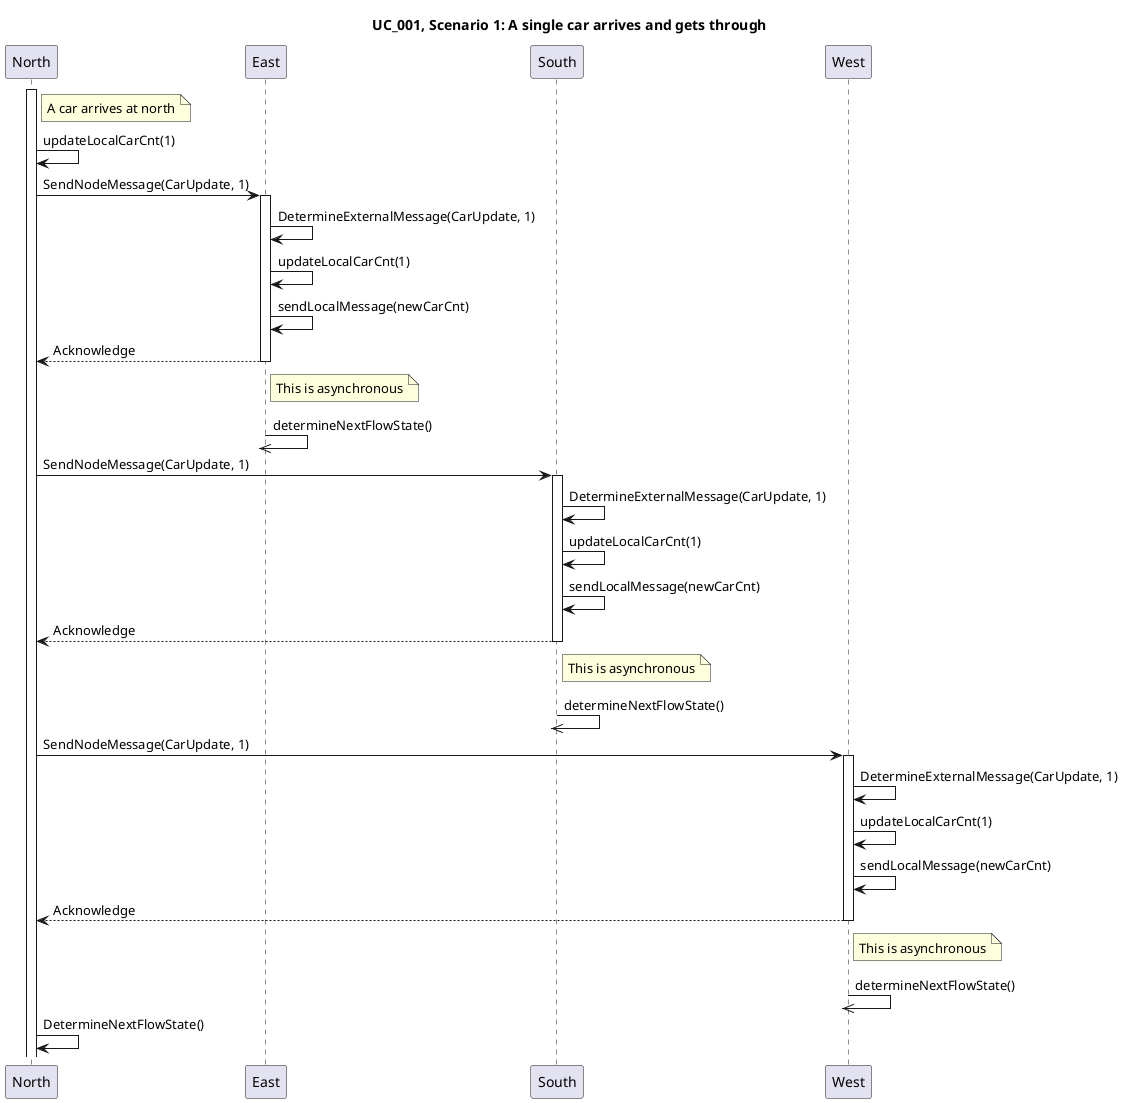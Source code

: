 @startuml UC_001_SC01

title UC_001, Scenario 1: A single car arrives and gets through

'--------------------
' Functions
'--------------------

' TODO this can be done in a while loop for all the additional arguments as well!
' Send a message from node 1 to node 2, and return a message
!procedure $NodeMsg(n1, n2, message, processmsg, processmsg2, back)
n1 -> n2: SendNodeMessage(message)
activate n2
n2 -> n2: DetermineExternalMessage(message)
n2 -> n2: processmsg
n2 -> n2: processmsg2
return back
note right of n2: This is asynchronous
n2 ->> n2: determineNextFlowState()
deactivate n2
!endprocedure

' Send a given message to all nodes.
!procedure $Ripple(msg, processmsg, processmsg2, StartNode, n2, n3, n4)
$NodeMsg(StartNode, n2, msg, processmsg, processmsg2, Acknowledge)
$NodeMsg(StartNode, n3, msg, processmsg, processmsg2, Acknowledge)
$NodeMsg(StartNode, n4, msg, processmsg, processmsg2, Acknowledge)
!endprocedure

'--------------------
' Define participants
'--------------------
participant North
participant East
participant South
participant West

'-------------------
' Start of procedure
'--------------------

'1. The traffic node at North detects a car
note right of North: A car arrives at north
activate North
North -> North: updateLocalCarCnt(1)

'2. Due to the external message sending, North will "ripple out"
$Ripple("CarUpdate, 1", "updateLocalCarCnt(1)", "sendLocalMessage(newCarCnt)", North, East, South, West)

'3. Now, because the North node has detected that it's next, it will request
North -> North: DetermineNextFlowState()

'4. The node has determined that it's going to be next
' $Ripple()


'-----------------
' End of procedure
'-----------------


@enduml
